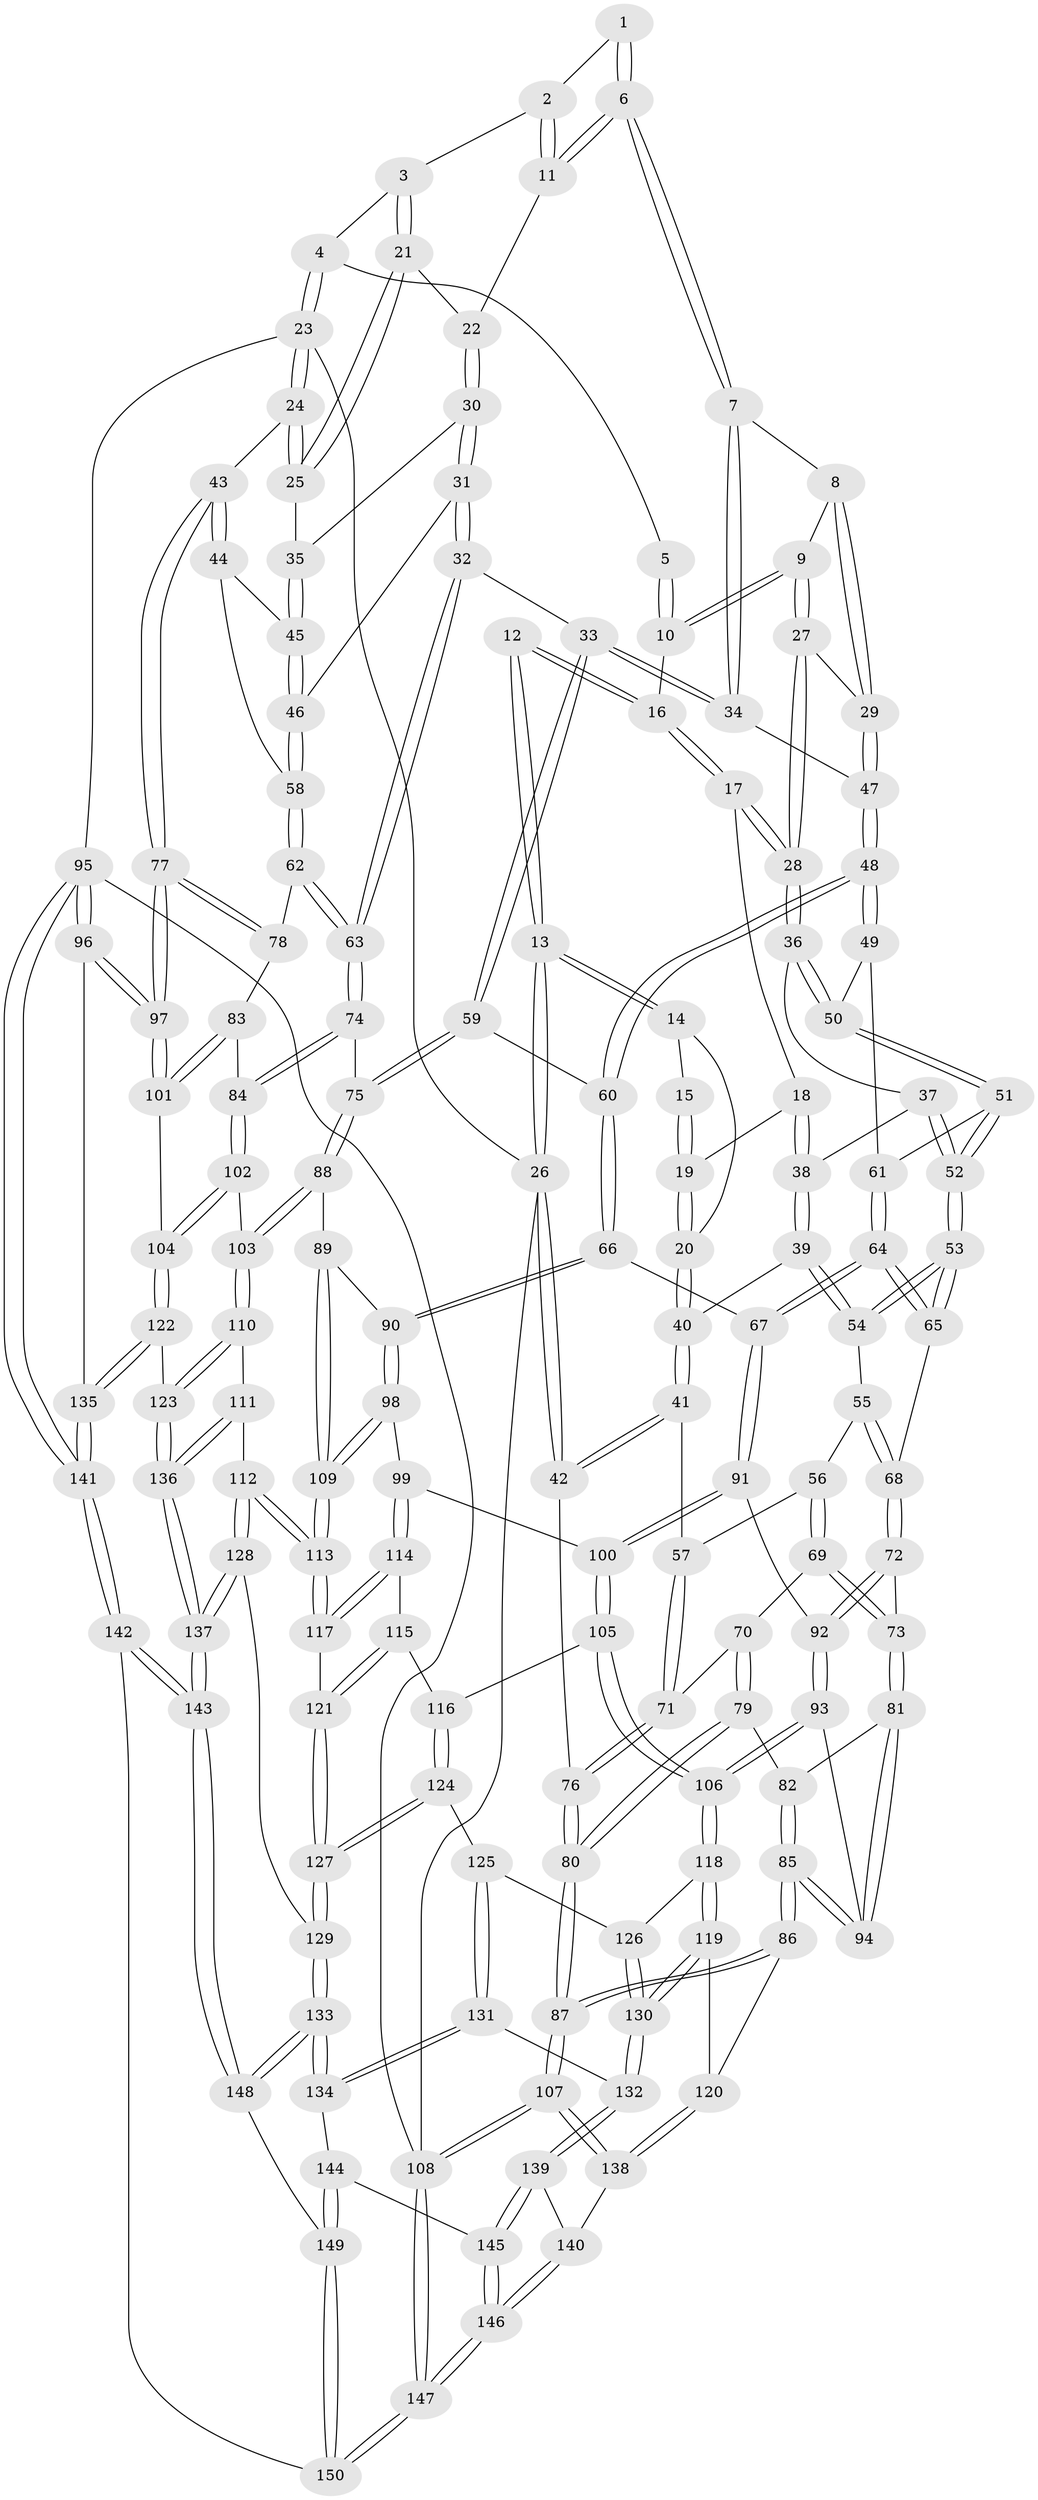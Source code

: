 // Generated by graph-tools (version 1.1) at 2025/51/03/09/25 03:51:01]
// undirected, 150 vertices, 372 edges
graph export_dot {
graph [start="1"]
  node [color=gray90,style=filled];
  1 [pos="+0.6965359869777873+0.03695016206555063"];
  2 [pos="+0.7503669797170421+0.006027640809883841"];
  3 [pos="+0.8709977154184781+0"];
  4 [pos="+1+0"];
  5 [pos="+0.5418610336715216+0"];
  6 [pos="+0.6789874405487379+0.10544378489197027"];
  7 [pos="+0.6078645716801964+0.14004041638653933"];
  8 [pos="+0.4845397396181744+0"];
  9 [pos="+0.47455748087789634+0"];
  10 [pos="+0.4522129944264363+0"];
  11 [pos="+0.7265632574035017+0.10411955772147984"];
  12 [pos="+0.2585612309014107+0"];
  13 [pos="+0+0"];
  14 [pos="+0.015073304642774734+0.019517478873967112"];
  15 [pos="+0.10314532948078647+0.03482506161798032"];
  16 [pos="+0.32156859941496446+0"];
  17 [pos="+0.2700822709139792+0.018925199136561537"];
  18 [pos="+0.2166421914745601+0.09350149754844929"];
  19 [pos="+0.09539326158054595+0.12661138458621027"];
  20 [pos="+0.08137057386877926+0.13839573718897433"];
  21 [pos="+0.8411952699910595+0.017868901006983247"];
  22 [pos="+0.7645757151171764+0.11145025543137123"];
  23 [pos="+1+0"];
  24 [pos="+1+0"];
  25 [pos="+0.8853913904868643+0.15188086741864432"];
  26 [pos="+0+0"];
  27 [pos="+0.3972536931037664+0.18409541685758649"];
  28 [pos="+0.3647079115324568+0.19422755272446232"];
  29 [pos="+0.4641288807370343+0.19837978368725728"];
  30 [pos="+0.8026325409504941+0.1806968376596713"];
  31 [pos="+0.7285588949101917+0.28328324895928664"];
  32 [pos="+0.7078997734523369+0.2865968159648689"];
  33 [pos="+0.627246675276234+0.2476349790204518"];
  34 [pos="+0.5963514140651319+0.2156661146171237"];
  35 [pos="+0.8727064914142416+0.1727074462157468"];
  36 [pos="+0.3512413417440559+0.21186820462884326"];
  37 [pos="+0.2492584245297187+0.2236130640433557"];
  38 [pos="+0.23563107420489246+0.2206581264308816"];
  39 [pos="+0.22913991847497134+0.22458233972103822"];
  40 [pos="+0.060689769255838535+0.17370280414385655"];
  41 [pos="+0+0.2495300089406515"];
  42 [pos="+0+0.3031955455442702"];
  43 [pos="+1+0.34693135314423584"];
  44 [pos="+0.925265772254123+0.2659613129404108"];
  45 [pos="+0.9212321443374825+0.2628455085979078"];
  46 [pos="+0.7501571313952476+0.2935994993802256"];
  47 [pos="+0.5394211217453502+0.23004701060356567"];
  48 [pos="+0.45409463229383873+0.3436239590346431"];
  49 [pos="+0.4176950446338709+0.32588774467671944"];
  50 [pos="+0.3536754956220192+0.2264496239854771"];
  51 [pos="+0.3090386803741682+0.3434265960623763"];
  52 [pos="+0.292888944661975+0.34565134716149115"];
  53 [pos="+0.26456924671242565+0.3632023062269144"];
  54 [pos="+0.1691362115078185+0.3190965893924791"];
  55 [pos="+0.15648001373504472+0.3237783192453622"];
  56 [pos="+0.15449133357497943+0.3240244291037484"];
  57 [pos="+0.14814922471282713+0.32298764092893706"];
  58 [pos="+0.8330999846787522+0.3742864409709316"];
  59 [pos="+0.5788254836092914+0.37506763905328533"];
  60 [pos="+0.46506970944578563+0.4250695924204889"];
  61 [pos="+0.32264613042023427+0.34951520481569115"];
  62 [pos="+0.8408198991437484+0.3928070096441528"];
  63 [pos="+0.6947181659222228+0.41143218768638834"];
  64 [pos="+0.38346631554978133+0.4598730193236174"];
  65 [pos="+0.2577486052862208+0.4298993698418516"];
  66 [pos="+0.4501081749831872+0.4834114038350892"];
  67 [pos="+0.4196679508954694+0.48572524313838805"];
  68 [pos="+0.2197635610561512+0.4686458891616656"];
  69 [pos="+0.14546526470997193+0.43480827992820426"];
  70 [pos="+0.11317791238863158+0.43901469475887717"];
  71 [pos="+0.09697275667271715+0.410619887693983"];
  72 [pos="+0.2163513924912991+0.4746625620094676"];
  73 [pos="+0.209862950173743+0.4767635001341786"];
  74 [pos="+0.6780947378489254+0.5024560218427355"];
  75 [pos="+0.6756045650889972+0.5034324677932082"];
  76 [pos="+0+0.3323331655984829"];
  77 [pos="+1+0.4229011189051999"];
  78 [pos="+0.8457814043317156+0.40249799153268123"];
  79 [pos="+0.0932385843686166+0.46639966742919214"];
  80 [pos="+0+0.38210363903450906"];
  81 [pos="+0.19017683558828877+0.4970214047797053"];
  82 [pos="+0.09391344751048031+0.468684724617028"];
  83 [pos="+0.7855643215665514+0.5193710096213466"];
  84 [pos="+0.7731666405886664+0.5231361816879343"];
  85 [pos="+0.09733625149919209+0.5960397484488853"];
  86 [pos="+0.0824803644934204+0.6039660275003255"];
  87 [pos="+0+0.5664526102053445"];
  88 [pos="+0.615396583839147+0.5475836622325001"];
  89 [pos="+0.5608344106866283+0.5503644302060131"];
  90 [pos="+0.4748270766780888+0.5076911753241189"];
  91 [pos="+0.3137592826524505+0.5645849940074262"];
  92 [pos="+0.30382219063272264+0.5635828955742623"];
  93 [pos="+0.209289759832891+0.6260652582248173"];
  94 [pos="+0.12361146245604882+0.5907650104610743"];
  95 [pos="+1+1"];
  96 [pos="+1+0.6583218535067328"];
  97 [pos="+1+0.6180501942890869"];
  98 [pos="+0.4212414405104421+0.6380954286185779"];
  99 [pos="+0.4132975102015981+0.6419954942343618"];
  100 [pos="+0.32897385762633574+0.6083180624034212"];
  101 [pos="+1+0.6119557388632956"];
  102 [pos="+0.7812354992868212+0.6787968725597214"];
  103 [pos="+0.6619742595097929+0.6751674524839562"];
  104 [pos="+0.7904798638216647+0.6888777397057791"];
  105 [pos="+0.32309511589846424+0.6828614552300809"];
  106 [pos="+0.23330942902214905+0.6961636245287686"];
  107 [pos="+0+0.9783897473956807"];
  108 [pos="+0+1"];
  109 [pos="+0.5072579244787123+0.7098907140934214"];
  110 [pos="+0.654867279168298+0.6942293384555686"];
  111 [pos="+0.5901641234577301+0.7639528309783494"];
  112 [pos="+0.529825378406557+0.7498546514353839"];
  113 [pos="+0.5073051925462994+0.7114907805486216"];
  114 [pos="+0.39143855135718425+0.6835395846622612"];
  115 [pos="+0.38153069702596754+0.6892757624715353"];
  116 [pos="+0.34028640531458226+0.7002871628362883"];
  117 [pos="+0.454906775245348+0.7189673027158101"];
  118 [pos="+0.2230713419369809+0.723211975065413"];
  119 [pos="+0.1920335323563302+0.763633005069869"];
  120 [pos="+0.11364840815633194+0.7612290997436066"];
  121 [pos="+0.41504990877867576+0.7448782582304431"];
  122 [pos="+0.7923281160212455+0.7710012850218977"];
  123 [pos="+0.7418500136253859+0.795976829036537"];
  124 [pos="+0.3428023834063726+0.7423315191023498"];
  125 [pos="+0.32493675982888703+0.7624056697827702"];
  126 [pos="+0.29522031907687674+0.7550948850016563"];
  127 [pos="+0.3964024038421128+0.7690171602493945"];
  128 [pos="+0.456373112648613+0.8521600836085216"];
  129 [pos="+0.43115248170253606+0.8645352892348457"];
  130 [pos="+0.22840968342628065+0.8207878995182868"];
  131 [pos="+0.30845643726258837+0.8365833160785656"];
  132 [pos="+0.23040264642481179+0.8243619756242176"];
  133 [pos="+0.4027444238778089+0.8992812889842542"];
  134 [pos="+0.3543632873034879+0.882157558003914"];
  135 [pos="+0.8816548548126576+0.8255471234209393"];
  136 [pos="+0.6621888408854134+0.8862535991976853"];
  137 [pos="+0.6593600557573651+0.9270928869628479"];
  138 [pos="+0.038783407165204606+0.8321453090037136"];
  139 [pos="+0.2051626748655236+0.8806638619235733"];
  140 [pos="+0.1280580579906113+0.882436581971888"];
  141 [pos="+0.8035640745180409+1"];
  142 [pos="+0.7832042106086443+1"];
  143 [pos="+0.6944077548261345+1"];
  144 [pos="+0.23759745408974023+0.9463010308427982"];
  145 [pos="+0.22804655836135412+0.9484540613299081"];
  146 [pos="+0.16339702328358524+1"];
  147 [pos="+0.08430205388416213+1"];
  148 [pos="+0.40447955885094006+0.9099495443807754"];
  149 [pos="+0.37855204777902685+1"];
  150 [pos="+0.36445902202294084+1"];
  1 -- 2;
  1 -- 6;
  1 -- 6;
  2 -- 3;
  2 -- 11;
  2 -- 11;
  3 -- 4;
  3 -- 21;
  3 -- 21;
  4 -- 5;
  4 -- 23;
  4 -- 23;
  5 -- 10;
  5 -- 10;
  6 -- 7;
  6 -- 7;
  6 -- 11;
  6 -- 11;
  7 -- 8;
  7 -- 34;
  7 -- 34;
  8 -- 9;
  8 -- 29;
  8 -- 29;
  9 -- 10;
  9 -- 10;
  9 -- 27;
  9 -- 27;
  10 -- 16;
  11 -- 22;
  12 -- 13;
  12 -- 13;
  12 -- 16;
  12 -- 16;
  13 -- 14;
  13 -- 14;
  13 -- 26;
  13 -- 26;
  14 -- 15;
  14 -- 20;
  15 -- 19;
  15 -- 19;
  16 -- 17;
  16 -- 17;
  17 -- 18;
  17 -- 28;
  17 -- 28;
  18 -- 19;
  18 -- 38;
  18 -- 38;
  19 -- 20;
  19 -- 20;
  20 -- 40;
  20 -- 40;
  21 -- 22;
  21 -- 25;
  21 -- 25;
  22 -- 30;
  22 -- 30;
  23 -- 24;
  23 -- 24;
  23 -- 26;
  23 -- 95;
  24 -- 25;
  24 -- 25;
  24 -- 43;
  25 -- 35;
  26 -- 42;
  26 -- 42;
  26 -- 108;
  27 -- 28;
  27 -- 28;
  27 -- 29;
  28 -- 36;
  28 -- 36;
  29 -- 47;
  29 -- 47;
  30 -- 31;
  30 -- 31;
  30 -- 35;
  31 -- 32;
  31 -- 32;
  31 -- 46;
  32 -- 33;
  32 -- 63;
  32 -- 63;
  33 -- 34;
  33 -- 34;
  33 -- 59;
  33 -- 59;
  34 -- 47;
  35 -- 45;
  35 -- 45;
  36 -- 37;
  36 -- 50;
  36 -- 50;
  37 -- 38;
  37 -- 52;
  37 -- 52;
  38 -- 39;
  38 -- 39;
  39 -- 40;
  39 -- 54;
  39 -- 54;
  40 -- 41;
  40 -- 41;
  41 -- 42;
  41 -- 42;
  41 -- 57;
  42 -- 76;
  43 -- 44;
  43 -- 44;
  43 -- 77;
  43 -- 77;
  44 -- 45;
  44 -- 58;
  45 -- 46;
  45 -- 46;
  46 -- 58;
  46 -- 58;
  47 -- 48;
  47 -- 48;
  48 -- 49;
  48 -- 49;
  48 -- 60;
  48 -- 60;
  49 -- 50;
  49 -- 61;
  50 -- 51;
  50 -- 51;
  51 -- 52;
  51 -- 52;
  51 -- 61;
  52 -- 53;
  52 -- 53;
  53 -- 54;
  53 -- 54;
  53 -- 65;
  53 -- 65;
  54 -- 55;
  55 -- 56;
  55 -- 68;
  55 -- 68;
  56 -- 57;
  56 -- 69;
  56 -- 69;
  57 -- 71;
  57 -- 71;
  58 -- 62;
  58 -- 62;
  59 -- 60;
  59 -- 75;
  59 -- 75;
  60 -- 66;
  60 -- 66;
  61 -- 64;
  61 -- 64;
  62 -- 63;
  62 -- 63;
  62 -- 78;
  63 -- 74;
  63 -- 74;
  64 -- 65;
  64 -- 65;
  64 -- 67;
  64 -- 67;
  65 -- 68;
  66 -- 67;
  66 -- 90;
  66 -- 90;
  67 -- 91;
  67 -- 91;
  68 -- 72;
  68 -- 72;
  69 -- 70;
  69 -- 73;
  69 -- 73;
  70 -- 71;
  70 -- 79;
  70 -- 79;
  71 -- 76;
  71 -- 76;
  72 -- 73;
  72 -- 92;
  72 -- 92;
  73 -- 81;
  73 -- 81;
  74 -- 75;
  74 -- 84;
  74 -- 84;
  75 -- 88;
  75 -- 88;
  76 -- 80;
  76 -- 80;
  77 -- 78;
  77 -- 78;
  77 -- 97;
  77 -- 97;
  78 -- 83;
  79 -- 80;
  79 -- 80;
  79 -- 82;
  80 -- 87;
  80 -- 87;
  81 -- 82;
  81 -- 94;
  81 -- 94;
  82 -- 85;
  82 -- 85;
  83 -- 84;
  83 -- 101;
  83 -- 101;
  84 -- 102;
  84 -- 102;
  85 -- 86;
  85 -- 86;
  85 -- 94;
  85 -- 94;
  86 -- 87;
  86 -- 87;
  86 -- 120;
  87 -- 107;
  87 -- 107;
  88 -- 89;
  88 -- 103;
  88 -- 103;
  89 -- 90;
  89 -- 109;
  89 -- 109;
  90 -- 98;
  90 -- 98;
  91 -- 92;
  91 -- 100;
  91 -- 100;
  92 -- 93;
  92 -- 93;
  93 -- 94;
  93 -- 106;
  93 -- 106;
  95 -- 96;
  95 -- 96;
  95 -- 141;
  95 -- 141;
  95 -- 108;
  96 -- 97;
  96 -- 97;
  96 -- 135;
  97 -- 101;
  97 -- 101;
  98 -- 99;
  98 -- 109;
  98 -- 109;
  99 -- 100;
  99 -- 114;
  99 -- 114;
  100 -- 105;
  100 -- 105;
  101 -- 104;
  102 -- 103;
  102 -- 104;
  102 -- 104;
  103 -- 110;
  103 -- 110;
  104 -- 122;
  104 -- 122;
  105 -- 106;
  105 -- 106;
  105 -- 116;
  106 -- 118;
  106 -- 118;
  107 -- 108;
  107 -- 108;
  107 -- 138;
  107 -- 138;
  108 -- 147;
  108 -- 147;
  109 -- 113;
  109 -- 113;
  110 -- 111;
  110 -- 123;
  110 -- 123;
  111 -- 112;
  111 -- 136;
  111 -- 136;
  112 -- 113;
  112 -- 113;
  112 -- 128;
  112 -- 128;
  113 -- 117;
  113 -- 117;
  114 -- 115;
  114 -- 117;
  114 -- 117;
  115 -- 116;
  115 -- 121;
  115 -- 121;
  116 -- 124;
  116 -- 124;
  117 -- 121;
  118 -- 119;
  118 -- 119;
  118 -- 126;
  119 -- 120;
  119 -- 130;
  119 -- 130;
  120 -- 138;
  120 -- 138;
  121 -- 127;
  121 -- 127;
  122 -- 123;
  122 -- 135;
  122 -- 135;
  123 -- 136;
  123 -- 136;
  124 -- 125;
  124 -- 127;
  124 -- 127;
  125 -- 126;
  125 -- 131;
  125 -- 131;
  126 -- 130;
  126 -- 130;
  127 -- 129;
  127 -- 129;
  128 -- 129;
  128 -- 137;
  128 -- 137;
  129 -- 133;
  129 -- 133;
  130 -- 132;
  130 -- 132;
  131 -- 132;
  131 -- 134;
  131 -- 134;
  132 -- 139;
  132 -- 139;
  133 -- 134;
  133 -- 134;
  133 -- 148;
  133 -- 148;
  134 -- 144;
  135 -- 141;
  135 -- 141;
  136 -- 137;
  136 -- 137;
  137 -- 143;
  137 -- 143;
  138 -- 140;
  139 -- 140;
  139 -- 145;
  139 -- 145;
  140 -- 146;
  140 -- 146;
  141 -- 142;
  141 -- 142;
  142 -- 143;
  142 -- 143;
  142 -- 150;
  143 -- 148;
  143 -- 148;
  144 -- 145;
  144 -- 149;
  144 -- 149;
  145 -- 146;
  145 -- 146;
  146 -- 147;
  146 -- 147;
  147 -- 150;
  147 -- 150;
  148 -- 149;
  149 -- 150;
  149 -- 150;
}
